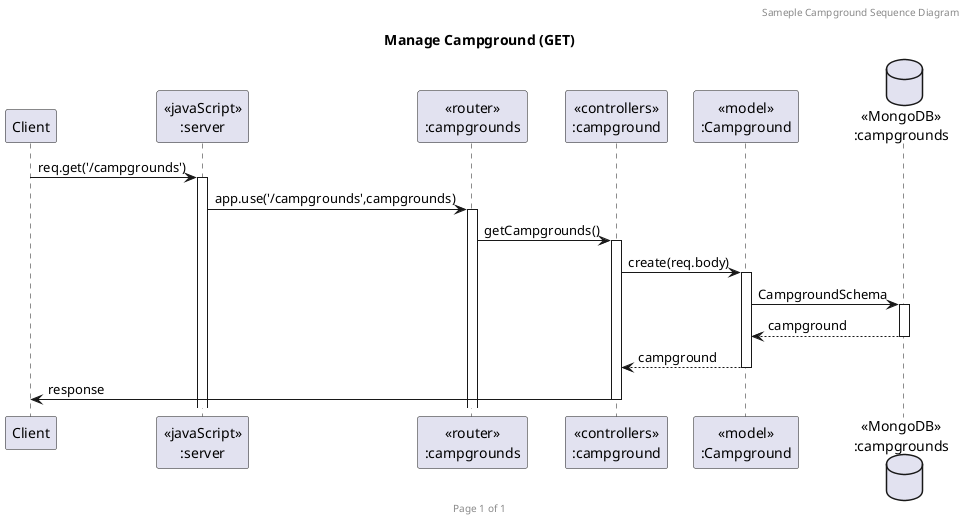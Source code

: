 @startuml Manage Campground (GET)

header Sameple Campground Sequence Diagram
footer Page %page% of %lastpage%
title "Manage Campground (GET)"

participant "Client" as client
participant "<<javaScript>>\n:server" as server
participant "<<router>>\n:campgrounds" as routerCampgrounds
participant "<<controllers>>\n:campground" as controllersCampground
participant "<<model>>\n:Campground" as modelCampground
database "<<MongoDB>>\n:campgrounds" as CampgroundsDatabase

client->server ++:req.get('/campgrounds')
server->routerCampgrounds ++:app.use('/campgrounds',campgrounds)
routerCampgrounds -> controllersCampground ++:getCampgrounds()
controllersCampground->modelCampground ++:create(req.body)
modelCampground ->CampgroundsDatabase ++: CampgroundSchema
CampgroundsDatabase --> modelCampground --: campground
controllersCampground <-- modelCampground --:campground
controllersCampground->client --:response

@enduml
